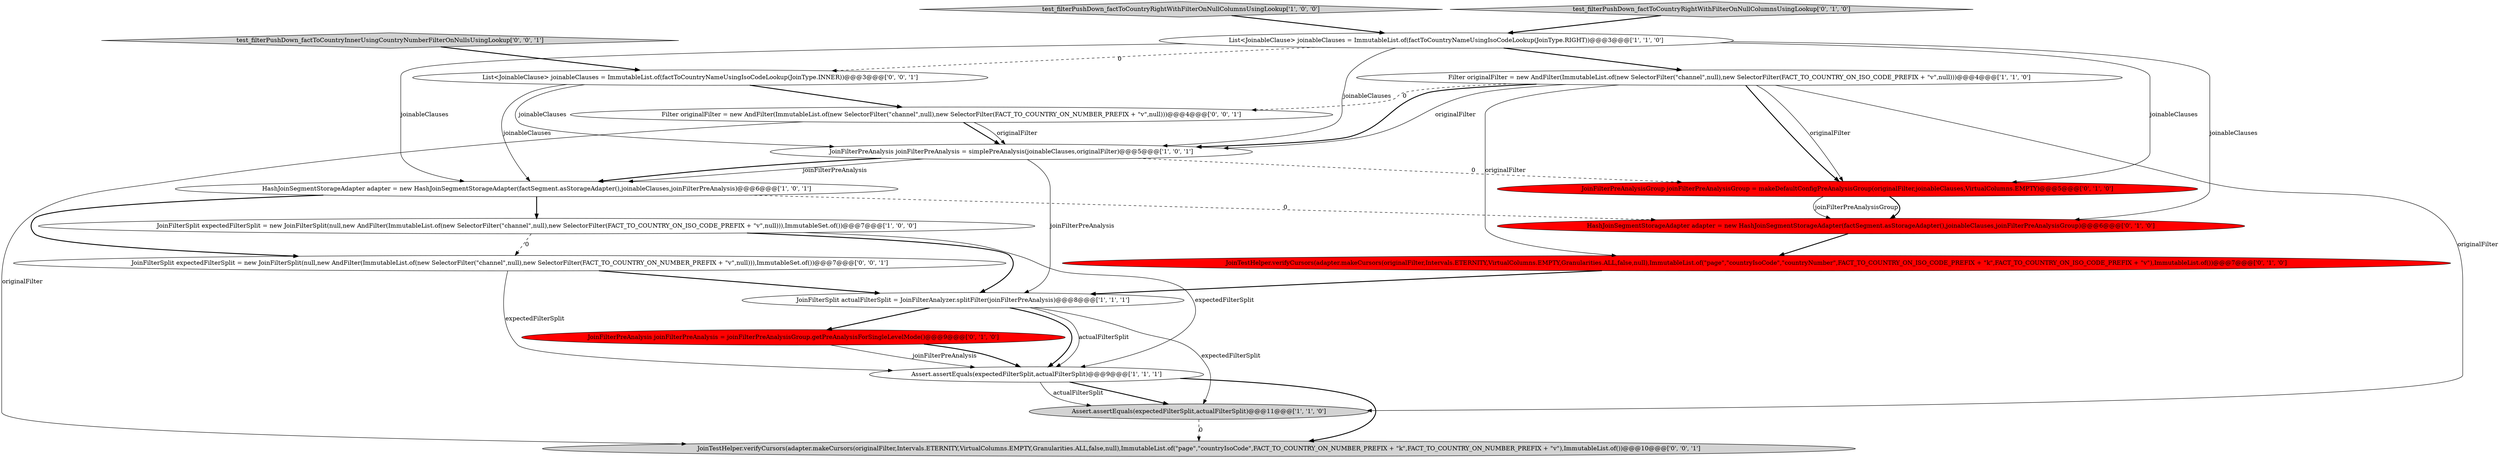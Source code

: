 digraph {
1 [style = filled, label = "Assert.assertEquals(expectedFilterSplit,actualFilterSplit)@@@11@@@['1', '1', '0']", fillcolor = lightgray, shape = ellipse image = "AAA0AAABBB1BBB"];
4 [style = filled, label = "Filter originalFilter = new AndFilter(ImmutableList.of(new SelectorFilter(\"channel\",null),new SelectorFilter(FACT_TO_COUNTRY_ON_ISO_CODE_PREFIX + \"v\",null)))@@@4@@@['1', '1', '0']", fillcolor = white, shape = ellipse image = "AAA0AAABBB1BBB"];
2 [style = filled, label = "List<JoinableClause> joinableClauses = ImmutableList.of(factToCountryNameUsingIsoCodeLookup(JoinType.RIGHT))@@@3@@@['1', '1', '0']", fillcolor = white, shape = ellipse image = "AAA0AAABBB1BBB"];
8 [style = filled, label = "JoinFilterSplit actualFilterSplit = JoinFilterAnalyzer.splitFilter(joinFilterPreAnalysis)@@@8@@@['1', '1', '1']", fillcolor = white, shape = ellipse image = "AAA0AAABBB1BBB"];
14 [style = filled, label = "Filter originalFilter = new AndFilter(ImmutableList.of(new SelectorFilter(\"channel\",null),new SelectorFilter(FACT_TO_COUNTRY_ON_NUMBER_PREFIX + \"v\",null)))@@@4@@@['0', '0', '1']", fillcolor = white, shape = ellipse image = "AAA0AAABBB3BBB"];
17 [style = filled, label = "List<JoinableClause> joinableClauses = ImmutableList.of(factToCountryNameUsingIsoCodeLookup(JoinType.INNER))@@@3@@@['0', '0', '1']", fillcolor = white, shape = ellipse image = "AAA0AAABBB3BBB"];
3 [style = filled, label = "test_filterPushDown_factToCountryRightWithFilterOnNullColumnsUsingLookup['1', '0', '0']", fillcolor = lightgray, shape = diamond image = "AAA0AAABBB1BBB"];
6 [style = filled, label = "Assert.assertEquals(expectedFilterSplit,actualFilterSplit)@@@9@@@['1', '1', '1']", fillcolor = white, shape = ellipse image = "AAA0AAABBB1BBB"];
15 [style = filled, label = "JoinTestHelper.verifyCursors(adapter.makeCursors(originalFilter,Intervals.ETERNITY,VirtualColumns.EMPTY,Granularities.ALL,false,null),ImmutableList.of(\"page\",\"countryIsoCode\",FACT_TO_COUNTRY_ON_NUMBER_PREFIX + \"k\",FACT_TO_COUNTRY_ON_NUMBER_PREFIX + \"v\"),ImmutableList.of())@@@10@@@['0', '0', '1']", fillcolor = lightgray, shape = ellipse image = "AAA0AAABBB3BBB"];
9 [style = filled, label = "test_filterPushDown_factToCountryRightWithFilterOnNullColumnsUsingLookup['0', '1', '0']", fillcolor = lightgray, shape = diamond image = "AAA0AAABBB2BBB"];
11 [style = filled, label = "JoinTestHelper.verifyCursors(adapter.makeCursors(originalFilter,Intervals.ETERNITY,VirtualColumns.EMPTY,Granularities.ALL,false,null),ImmutableList.of(\"page\",\"countryIsoCode\",\"countryNumber\",FACT_TO_COUNTRY_ON_ISO_CODE_PREFIX + \"k\",FACT_TO_COUNTRY_ON_ISO_CODE_PREFIX + \"v\"),ImmutableList.of())@@@7@@@['0', '1', '0']", fillcolor = red, shape = ellipse image = "AAA1AAABBB2BBB"];
10 [style = filled, label = "HashJoinSegmentStorageAdapter adapter = new HashJoinSegmentStorageAdapter(factSegment.asStorageAdapter(),joinableClauses,joinFilterPreAnalysisGroup)@@@6@@@['0', '1', '0']", fillcolor = red, shape = ellipse image = "AAA1AAABBB2BBB"];
16 [style = filled, label = "test_filterPushDown_factToCountryInnerUsingCountryNumberFilterOnNullsUsingLookup['0', '0', '1']", fillcolor = lightgray, shape = diamond image = "AAA0AAABBB3BBB"];
0 [style = filled, label = "JoinFilterSplit expectedFilterSplit = new JoinFilterSplit(null,new AndFilter(ImmutableList.of(new SelectorFilter(\"channel\",null),new SelectorFilter(FACT_TO_COUNTRY_ON_ISO_CODE_PREFIX + \"v\",null))),ImmutableSet.of())@@@7@@@['1', '0', '0']", fillcolor = white, shape = ellipse image = "AAA0AAABBB1BBB"];
12 [style = filled, label = "JoinFilterPreAnalysisGroup joinFilterPreAnalysisGroup = makeDefaultConfigPreAnalysisGroup(originalFilter,joinableClauses,VirtualColumns.EMPTY)@@@5@@@['0', '1', '0']", fillcolor = red, shape = ellipse image = "AAA1AAABBB2BBB"];
5 [style = filled, label = "HashJoinSegmentStorageAdapter adapter = new HashJoinSegmentStorageAdapter(factSegment.asStorageAdapter(),joinableClauses,joinFilterPreAnalysis)@@@6@@@['1', '0', '1']", fillcolor = white, shape = ellipse image = "AAA0AAABBB1BBB"];
13 [style = filled, label = "JoinFilterPreAnalysis joinFilterPreAnalysis = joinFilterPreAnalysisGroup.getPreAnalysisForSingleLevelMode()@@@9@@@['0', '1', '0']", fillcolor = red, shape = ellipse image = "AAA1AAABBB2BBB"];
7 [style = filled, label = "JoinFilterPreAnalysis joinFilterPreAnalysis = simplePreAnalysis(joinableClauses,originalFilter)@@@5@@@['1', '0', '1']", fillcolor = white, shape = ellipse image = "AAA0AAABBB1BBB"];
18 [style = filled, label = "JoinFilterSplit expectedFilterSplit = new JoinFilterSplit(null,new AndFilter(ImmutableList.of(new SelectorFilter(\"channel\",null),new SelectorFilter(FACT_TO_COUNTRY_ON_NUMBER_PREFIX + \"v\",null))),ImmutableSet.of())@@@7@@@['0', '0', '1']", fillcolor = white, shape = ellipse image = "AAA0AAABBB3BBB"];
18->6 [style = solid, label="expectedFilterSplit"];
12->10 [style = solid, label="joinFilterPreAnalysisGroup"];
9->2 [style = bold, label=""];
14->7 [style = solid, label="originalFilter"];
1->15 [style = dashed, label="0"];
4->12 [style = solid, label="originalFilter"];
13->6 [style = solid, label="joinFilterPreAnalysis"];
7->8 [style = solid, label="joinFilterPreAnalysis"];
8->6 [style = bold, label=""];
5->18 [style = bold, label=""];
14->15 [style = solid, label="originalFilter"];
16->17 [style = bold, label=""];
17->7 [style = solid, label="joinableClauses"];
2->5 [style = solid, label="joinableClauses"];
2->4 [style = bold, label=""];
2->17 [style = dashed, label="0"];
4->7 [style = bold, label=""];
6->15 [style = bold, label=""];
14->7 [style = bold, label=""];
4->7 [style = solid, label="originalFilter"];
8->1 [style = solid, label="expectedFilterSplit"];
0->6 [style = solid, label="expectedFilterSplit"];
17->5 [style = solid, label="joinableClauses"];
7->5 [style = solid, label="joinFilterPreAnalysis"];
6->1 [style = bold, label=""];
4->1 [style = solid, label="originalFilter"];
7->5 [style = bold, label=""];
12->10 [style = bold, label=""];
3->2 [style = bold, label=""];
5->0 [style = bold, label=""];
5->10 [style = dashed, label="0"];
17->14 [style = bold, label=""];
0->8 [style = bold, label=""];
7->12 [style = dashed, label="0"];
4->12 [style = bold, label=""];
0->18 [style = dashed, label="0"];
11->8 [style = bold, label=""];
2->7 [style = solid, label="joinableClauses"];
6->1 [style = solid, label="actualFilterSplit"];
4->14 [style = dashed, label="0"];
18->8 [style = bold, label=""];
13->6 [style = bold, label=""];
8->6 [style = solid, label="actualFilterSplit"];
2->12 [style = solid, label="joinableClauses"];
2->10 [style = solid, label="joinableClauses"];
8->13 [style = bold, label=""];
4->11 [style = solid, label="originalFilter"];
10->11 [style = bold, label=""];
}
